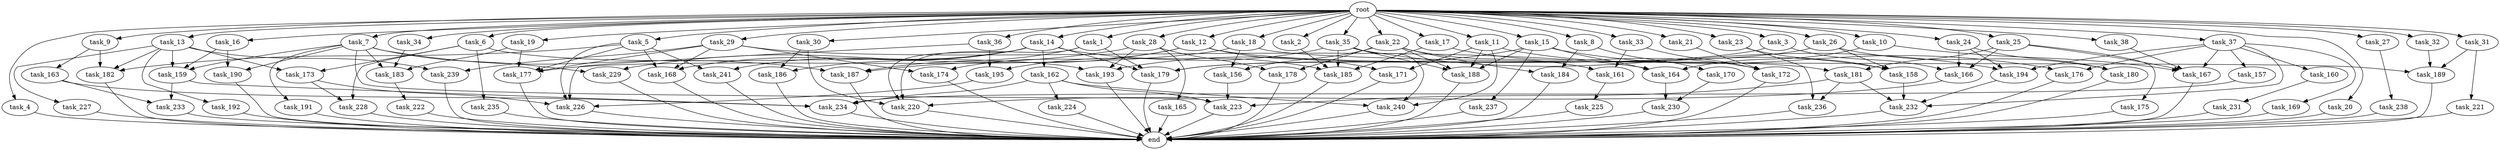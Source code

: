 digraph G {
  root [size="0.000000"];
  task_1 [size="102.400000"];
  task_2 [size="102.400000"];
  task_3 [size="102.400000"];
  task_4 [size="102.400000"];
  task_5 [size="102.400000"];
  task_6 [size="102.400000"];
  task_7 [size="102.400000"];
  task_8 [size="102.400000"];
  task_9 [size="102.400000"];
  task_10 [size="102.400000"];
  task_11 [size="102.400000"];
  task_12 [size="102.400000"];
  task_13 [size="102.400000"];
  task_14 [size="102.400000"];
  task_15 [size="102.400000"];
  task_16 [size="102.400000"];
  task_17 [size="102.400000"];
  task_18 [size="102.400000"];
  task_19 [size="102.400000"];
  task_20 [size="102.400000"];
  task_21 [size="102.400000"];
  task_22 [size="102.400000"];
  task_23 [size="102.400000"];
  task_24 [size="102.400000"];
  task_25 [size="102.400000"];
  task_26 [size="102.400000"];
  task_27 [size="102.400000"];
  task_28 [size="102.400000"];
  task_29 [size="102.400000"];
  task_30 [size="102.400000"];
  task_31 [size="102.400000"];
  task_32 [size="102.400000"];
  task_33 [size="102.400000"];
  task_34 [size="102.400000"];
  task_35 [size="102.400000"];
  task_36 [size="102.400000"];
  task_37 [size="102.400000"];
  task_38 [size="102.400000"];
  task_156 [size="83322365542.400009"];
  task_157 [size="13743895347.200001"];
  task_158 [size="28346784153.600002"];
  task_159 [size="42090679500.800003"];
  task_160 [size="13743895347.200001"];
  task_161 [size="91053306675.200012"];
  task_162 [size="54975581388.800003"];
  task_163 [size="69578470195.199997"];
  task_164 [size="125413045043.200012"];
  task_165 [size="85899345920.000000"];
  task_166 [size="135720966553.600006"];
  task_167 [size="85040352460.800003"];
  task_168 [size="155477816115.200012"];
  task_169 [size="13743895347.200001"];
  task_170 [size="85899345920.000000"];
  task_171 [size="52398601011.200005"];
  task_172 [size="46385646796.800003"];
  task_173 [size="73014444032.000000"];
  task_174 [size="100502234726.400009"];
  task_175 [size="7730941132.800000"];
  task_176 [size="27487790694.400002"];
  task_177 [size="156336809574.399994"];
  task_178 [size="155477816115.200012"];
  task_179 [size="186401580646.400024"];
  task_180 [size="45526653337.600006"];
  task_181 [size="38654705664.000000"];
  task_182 [size="103938208563.200012"];
  task_183 [size="135720966553.600006"];
  task_184 [size="155477816115.200012"];
  task_185 [size="75591424409.600006"];
  task_186 [size="109951162777.600006"];
  task_187 [size="80745385164.800003"];
  task_188 [size="108233175859.200012"];
  task_189 [size="104797202022.400009"];
  task_190 [size="38654705664.000000"];
  task_191 [size="7730941132.800000"];
  task_192 [size="3435973836.800000"];
  task_193 [size="169221711462.400024"];
  task_194 [size="59270548684.800003"];
  task_195 [size="45526653337.600006"];
  task_220 [size="173516678758.400024"];
  task_221 [size="21474836480.000000"];
  task_222 [size="21474836480.000000"];
  task_223 [size="60988535603.200005"];
  task_224 [size="3435973836.800000"];
  task_225 [size="54975581388.800003"];
  task_226 [size="135720966553.600006"];
  task_227 [size="3435973836.800000"];
  task_228 [size="124554051584.000000"];
  task_229 [size="93630287052.800003"];
  task_230 [size="73014444032.000000"];
  task_231 [size="13743895347.200001"];
  task_232 [size="196709502156.800018"];
  task_233 [size="45526653337.600006"];
  task_234 [size="103938208563.200012"];
  task_235 [size="69578470195.199997"];
  task_236 [size="45526653337.600006"];
  task_237 [size="13743895347.200001"];
  task_238 [size="13743895347.200001"];
  task_239 [size="73014444032.000000"];
  task_240 [size="28346784153.600002"];
  task_241 [size="85899345920.000000"];
  end [size="0.000000"];

  root -> task_1 [size="1.000000"];
  root -> task_2 [size="1.000000"];
  root -> task_3 [size="1.000000"];
  root -> task_4 [size="1.000000"];
  root -> task_5 [size="1.000000"];
  root -> task_6 [size="1.000000"];
  root -> task_7 [size="1.000000"];
  root -> task_8 [size="1.000000"];
  root -> task_9 [size="1.000000"];
  root -> task_10 [size="1.000000"];
  root -> task_11 [size="1.000000"];
  root -> task_12 [size="1.000000"];
  root -> task_13 [size="1.000000"];
  root -> task_14 [size="1.000000"];
  root -> task_15 [size="1.000000"];
  root -> task_16 [size="1.000000"];
  root -> task_17 [size="1.000000"];
  root -> task_18 [size="1.000000"];
  root -> task_19 [size="1.000000"];
  root -> task_20 [size="1.000000"];
  root -> task_21 [size="1.000000"];
  root -> task_22 [size="1.000000"];
  root -> task_23 [size="1.000000"];
  root -> task_24 [size="1.000000"];
  root -> task_25 [size="1.000000"];
  root -> task_26 [size="1.000000"];
  root -> task_27 [size="1.000000"];
  root -> task_28 [size="1.000000"];
  root -> task_29 [size="1.000000"];
  root -> task_30 [size="1.000000"];
  root -> task_31 [size="1.000000"];
  root -> task_32 [size="1.000000"];
  root -> task_33 [size="1.000000"];
  root -> task_34 [size="1.000000"];
  root -> task_35 [size="1.000000"];
  root -> task_36 [size="1.000000"];
  root -> task_37 [size="1.000000"];
  root -> task_38 [size="1.000000"];
  task_1 -> task_179 [size="411041792.000000"];
  task_1 -> task_187 [size="411041792.000000"];
  task_1 -> task_220 [size="411041792.000000"];
  task_2 -> task_185 [size="134217728.000000"];
  task_3 -> task_166 [size="838860800.000000"];
  task_3 -> task_179 [size="838860800.000000"];
  task_4 -> end [size="1.000000"];
  task_5 -> task_168 [size="301989888.000000"];
  task_5 -> task_177 [size="301989888.000000"];
  task_5 -> task_182 [size="301989888.000000"];
  task_5 -> task_226 [size="301989888.000000"];
  task_5 -> task_241 [size="301989888.000000"];
  task_6 -> task_173 [size="679477248.000000"];
  task_6 -> task_193 [size="679477248.000000"];
  task_6 -> task_228 [size="679477248.000000"];
  task_6 -> task_235 [size="679477248.000000"];
  task_7 -> task_159 [size="75497472.000000"];
  task_7 -> task_183 [size="75497472.000000"];
  task_7 -> task_187 [size="75497472.000000"];
  task_7 -> task_190 [size="75497472.000000"];
  task_7 -> task_191 [size="75497472.000000"];
  task_7 -> task_223 [size="75497472.000000"];
  task_7 -> task_229 [size="75497472.000000"];
  task_8 -> task_170 [size="838860800.000000"];
  task_8 -> task_184 [size="838860800.000000"];
  task_9 -> task_163 [size="679477248.000000"];
  task_9 -> task_182 [size="679477248.000000"];
  task_10 -> task_164 [size="411041792.000000"];
  task_10 -> task_167 [size="411041792.000000"];
  task_11 -> task_158 [size="209715200.000000"];
  task_11 -> task_171 [size="209715200.000000"];
  task_11 -> task_188 [size="209715200.000000"];
  task_11 -> task_240 [size="209715200.000000"];
  task_12 -> task_171 [size="301989888.000000"];
  task_12 -> task_174 [size="301989888.000000"];
  task_12 -> task_181 [size="301989888.000000"];
  task_12 -> task_187 [size="301989888.000000"];
  task_13 -> task_159 [size="33554432.000000"];
  task_13 -> task_173 [size="33554432.000000"];
  task_13 -> task_182 [size="33554432.000000"];
  task_13 -> task_192 [size="33554432.000000"];
  task_13 -> task_227 [size="33554432.000000"];
  task_13 -> task_239 [size="33554432.000000"];
  task_14 -> task_162 [size="536870912.000000"];
  task_14 -> task_168 [size="536870912.000000"];
  task_14 -> task_179 [size="536870912.000000"];
  task_14 -> task_185 [size="536870912.000000"];
  task_14 -> task_186 [size="536870912.000000"];
  task_14 -> task_220 [size="536870912.000000"];
  task_14 -> task_241 [size="536870912.000000"];
  task_15 -> task_164 [size="134217728.000000"];
  task_15 -> task_176 [size="134217728.000000"];
  task_15 -> task_188 [size="134217728.000000"];
  task_15 -> task_193 [size="134217728.000000"];
  task_15 -> task_237 [size="134217728.000000"];
  task_16 -> task_159 [size="301989888.000000"];
  task_16 -> task_190 [size="301989888.000000"];
  task_17 -> task_172 [size="33554432.000000"];
  task_17 -> task_185 [size="33554432.000000"];
  task_18 -> task_156 [size="134217728.000000"];
  task_18 -> task_177 [size="134217728.000000"];
  task_18 -> task_189 [size="134217728.000000"];
  task_19 -> task_177 [size="411041792.000000"];
  task_19 -> task_183 [size="411041792.000000"];
  task_20 -> end [size="1.000000"];
  task_21 -> task_172 [size="209715200.000000"];
  task_22 -> task_156 [size="679477248.000000"];
  task_22 -> task_161 [size="679477248.000000"];
  task_22 -> task_178 [size="679477248.000000"];
  task_22 -> task_184 [size="679477248.000000"];
  task_22 -> task_188 [size="679477248.000000"];
  task_23 -> task_158 [size="33554432.000000"];
  task_23 -> task_236 [size="33554432.000000"];
  task_24 -> task_166 [size="411041792.000000"];
  task_24 -> task_180 [size="411041792.000000"];
  task_24 -> task_194 [size="411041792.000000"];
  task_25 -> task_166 [size="75497472.000000"];
  task_25 -> task_167 [size="75497472.000000"];
  task_25 -> task_175 [size="75497472.000000"];
  task_25 -> task_181 [size="75497472.000000"];
  task_26 -> task_158 [size="33554432.000000"];
  task_26 -> task_179 [size="33554432.000000"];
  task_26 -> task_180 [size="33554432.000000"];
  task_27 -> task_238 [size="134217728.000000"];
  task_28 -> task_165 [size="838860800.000000"];
  task_28 -> task_178 [size="838860800.000000"];
  task_28 -> task_193 [size="838860800.000000"];
  task_28 -> task_229 [size="838860800.000000"];
  task_29 -> task_164 [size="679477248.000000"];
  task_29 -> task_168 [size="679477248.000000"];
  task_29 -> task_174 [size="679477248.000000"];
  task_29 -> task_177 [size="679477248.000000"];
  task_29 -> task_239 [size="679477248.000000"];
  task_30 -> task_186 [size="536870912.000000"];
  task_30 -> task_220 [size="536870912.000000"];
  task_31 -> task_189 [size="209715200.000000"];
  task_31 -> task_221 [size="209715200.000000"];
  task_32 -> task_189 [size="679477248.000000"];
  task_33 -> task_161 [size="209715200.000000"];
  task_33 -> task_172 [size="209715200.000000"];
  task_34 -> task_183 [size="838860800.000000"];
  task_35 -> task_185 [size="33554432.000000"];
  task_35 -> task_188 [size="33554432.000000"];
  task_35 -> task_194 [size="33554432.000000"];
  task_35 -> task_195 [size="33554432.000000"];
  task_35 -> task_240 [size="33554432.000000"];
  task_36 -> task_195 [size="411041792.000000"];
  task_36 -> task_226 [size="411041792.000000"];
  task_37 -> task_157 [size="134217728.000000"];
  task_37 -> task_160 [size="134217728.000000"];
  task_37 -> task_167 [size="134217728.000000"];
  task_37 -> task_169 [size="134217728.000000"];
  task_37 -> task_176 [size="134217728.000000"];
  task_37 -> task_194 [size="134217728.000000"];
  task_37 -> task_232 [size="134217728.000000"];
  task_38 -> task_167 [size="209715200.000000"];
  task_156 -> task_223 [size="75497472.000000"];
  task_157 -> task_234 [size="536870912.000000"];
  task_158 -> task_232 [size="536870912.000000"];
  task_159 -> task_233 [size="411041792.000000"];
  task_159 -> task_234 [size="411041792.000000"];
  task_160 -> task_231 [size="134217728.000000"];
  task_161 -> task_225 [size="536870912.000000"];
  task_162 -> task_223 [size="33554432.000000"];
  task_162 -> task_224 [size="33554432.000000"];
  task_162 -> task_234 [size="33554432.000000"];
  task_162 -> task_240 [size="33554432.000000"];
  task_163 -> task_233 [size="33554432.000000"];
  task_163 -> task_234 [size="33554432.000000"];
  task_164 -> task_230 [size="33554432.000000"];
  task_165 -> end [size="1.000000"];
  task_166 -> task_220 [size="209715200.000000"];
  task_167 -> end [size="1.000000"];
  task_168 -> end [size="1.000000"];
  task_169 -> end [size="1.000000"];
  task_170 -> task_230 [size="679477248.000000"];
  task_171 -> end [size="1.000000"];
  task_172 -> end [size="1.000000"];
  task_173 -> task_226 [size="536870912.000000"];
  task_173 -> task_228 [size="536870912.000000"];
  task_174 -> end [size="1.000000"];
  task_175 -> end [size="1.000000"];
  task_176 -> end [size="1.000000"];
  task_177 -> end [size="1.000000"];
  task_178 -> end [size="1.000000"];
  task_179 -> end [size="1.000000"];
  task_180 -> end [size="1.000000"];
  task_181 -> task_223 [size="411041792.000000"];
  task_181 -> task_232 [size="411041792.000000"];
  task_181 -> task_236 [size="411041792.000000"];
  task_182 -> end [size="1.000000"];
  task_183 -> task_222 [size="209715200.000000"];
  task_184 -> end [size="1.000000"];
  task_185 -> end [size="1.000000"];
  task_186 -> end [size="1.000000"];
  task_187 -> end [size="1.000000"];
  task_188 -> end [size="1.000000"];
  task_189 -> end [size="1.000000"];
  task_190 -> end [size="1.000000"];
  task_191 -> end [size="1.000000"];
  task_192 -> end [size="1.000000"];
  task_193 -> end [size="1.000000"];
  task_194 -> task_232 [size="838860800.000000"];
  task_195 -> task_226 [size="75497472.000000"];
  task_220 -> end [size="1.000000"];
  task_221 -> end [size="1.000000"];
  task_222 -> end [size="1.000000"];
  task_223 -> end [size="1.000000"];
  task_224 -> end [size="1.000000"];
  task_225 -> end [size="1.000000"];
  task_226 -> end [size="1.000000"];
  task_227 -> end [size="1.000000"];
  task_228 -> end [size="1.000000"];
  task_229 -> end [size="1.000000"];
  task_230 -> end [size="1.000000"];
  task_231 -> end [size="1.000000"];
  task_232 -> end [size="1.000000"];
  task_233 -> end [size="1.000000"];
  task_234 -> end [size="1.000000"];
  task_235 -> end [size="1.000000"];
  task_236 -> end [size="1.000000"];
  task_237 -> end [size="1.000000"];
  task_238 -> end [size="1.000000"];
  task_239 -> end [size="1.000000"];
  task_240 -> end [size="1.000000"];
  task_241 -> end [size="1.000000"];
}
